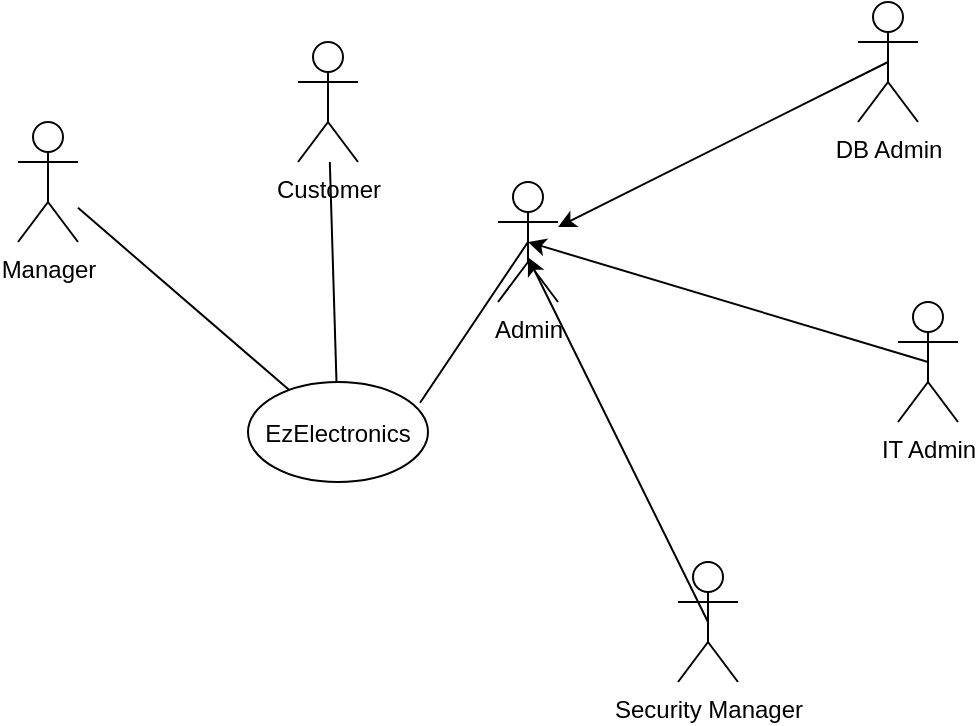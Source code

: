 <mxfile>
    <diagram id="bsIvukYz2FXJ3n10kUxY" name="V1">
        <mxGraphModel dx="937" dy="766" grid="1" gridSize="10" guides="1" tooltips="1" connect="1" arrows="1" fold="1" page="1" pageScale="1" pageWidth="1100" pageHeight="1700" math="0" shadow="0">
            <root>
                <mxCell id="0"/>
                <mxCell id="1" parent="0"/>
                <mxCell id="39" style="edgeStyle=none;html=1;exitX=0.5;exitY=0.5;exitDx=0;exitDy=0;exitPerimeter=0;endArrow=classic;endFill=1;entryX=0.5;entryY=0.5;entryDx=0;entryDy=0;entryPerimeter=0;" parent="1" source="2" target="35" edge="1">
                    <mxGeometry relative="1" as="geometry">
                        <mxPoint x="625" y="280" as="targetPoint"/>
                    </mxGeometry>
                </mxCell>
                <mxCell id="2" value="IT Admin" style="shape=umlActor;verticalLabelPosition=bottom;verticalAlign=top;html=1;" parent="1" vertex="1">
                    <mxGeometry x="755" y="330" width="30" height="60" as="geometry"/>
                </mxCell>
                <mxCell id="15" value="" style="edgeStyle=none;html=1;endArrow=none;endFill=0;" parent="1" source="5" target="7" edge="1">
                    <mxGeometry relative="1" as="geometry"/>
                </mxCell>
                <mxCell id="5" value="Customer" style="shape=umlActor;verticalLabelPosition=bottom;verticalAlign=top;html=1;" parent="1" vertex="1">
                    <mxGeometry x="455" y="200" width="30" height="60" as="geometry"/>
                </mxCell>
                <mxCell id="17" value="" style="edgeStyle=none;html=1;endArrow=none;endFill=0;" parent="1" source="6" target="7" edge="1">
                    <mxGeometry relative="1" as="geometry"/>
                </mxCell>
                <mxCell id="6" value="Manager&lt;br&gt;" style="shape=umlActor;verticalLabelPosition=bottom;verticalAlign=top;html=1;" parent="1" vertex="1">
                    <mxGeometry x="315" y="240" width="30" height="60" as="geometry"/>
                </mxCell>
                <mxCell id="7" value="EzElectronics" style="ellipse;" parent="1" vertex="1">
                    <mxGeometry x="430" y="370" width="90" height="50" as="geometry"/>
                </mxCell>
                <mxCell id="38" style="edgeStyle=none;html=1;exitX=0.5;exitY=0.5;exitDx=0;exitDy=0;exitPerimeter=0;endArrow=classic;endFill=1;" parent="1" source="20" target="35" edge="1">
                    <mxGeometry relative="1" as="geometry"/>
                </mxCell>
                <mxCell id="20" value="DB Admin" style="shape=umlActor;verticalLabelPosition=bottom;verticalAlign=top;html=1;" parent="1" vertex="1">
                    <mxGeometry x="735" y="180" width="30" height="60" as="geometry"/>
                </mxCell>
                <mxCell id="41" style="edgeStyle=none;html=1;exitX=0.5;exitY=0.5;exitDx=0;exitDy=0;exitPerimeter=0;endArrow=classic;endFill=1;entryX=0.5;entryY=0.628;entryDx=0;entryDy=0;entryPerimeter=0;" parent="1" source="21" target="35" edge="1">
                    <mxGeometry relative="1" as="geometry">
                        <mxPoint x="625" y="330" as="targetPoint"/>
                    </mxGeometry>
                </mxCell>
                <mxCell id="21" value="Security Manager" style="shape=umlActor;verticalLabelPosition=bottom;verticalAlign=top;html=1;" parent="1" vertex="1">
                    <mxGeometry x="645" y="460" width="30" height="60" as="geometry"/>
                </mxCell>
                <mxCell id="36" style="edgeStyle=none;html=1;exitX=0.5;exitY=0.5;exitDx=0;exitDy=0;exitPerimeter=0;entryX=0.956;entryY=0.207;entryDx=0;entryDy=0;entryPerimeter=0;endArrow=none;endFill=0;" parent="1" source="35" target="7" edge="1">
                    <mxGeometry relative="1" as="geometry"/>
                </mxCell>
                <mxCell id="35" value="Admin&lt;br&gt;" style="shape=umlActor;verticalLabelPosition=bottom;verticalAlign=top;html=1;" parent="1" vertex="1">
                    <mxGeometry x="555" y="270" width="30" height="60" as="geometry"/>
                </mxCell>
            </root>
        </mxGraphModel>
    </diagram>
    <diagram id="KzLeuMqAXfLyb1YyPd7s" name="V2">
        <mxGraphModel dx="625" dy="511" grid="1" gridSize="10" guides="1" tooltips="1" connect="1" arrows="1" fold="1" page="1" pageScale="1" pageWidth="1100" pageHeight="1700" math="0" shadow="0">
            <root>
                <mxCell id="0"/>
                <mxCell id="1" parent="0"/>
                <mxCell id="9v0eIhoD9KH5Ja_uHB0N-1" style="edgeStyle=none;html=1;exitX=0.5;exitY=0.5;exitDx=0;exitDy=0;exitPerimeter=0;endArrow=classic;endFill=1;entryX=0.5;entryY=0.5;entryDx=0;entryDy=0;entryPerimeter=0;" edge="1" parent="1" source="9v0eIhoD9KH5Ja_uHB0N-2" target="9v0eIhoD9KH5Ja_uHB0N-13">
                    <mxGeometry relative="1" as="geometry">
                        <mxPoint x="625" y="280" as="targetPoint"/>
                    </mxGeometry>
                </mxCell>
                <mxCell id="9v0eIhoD9KH5Ja_uHB0N-2" value="IT Admin" style="shape=umlActor;verticalLabelPosition=bottom;verticalAlign=top;html=1;" vertex="1" parent="1">
                    <mxGeometry x="755" y="330" width="30" height="60" as="geometry"/>
                </mxCell>
                <mxCell id="9v0eIhoD9KH5Ja_uHB0N-3" value="" style="edgeStyle=none;html=1;endArrow=none;endFill=0;" edge="1" parent="1" source="9v0eIhoD9KH5Ja_uHB0N-4" target="9v0eIhoD9KH5Ja_uHB0N-7">
                    <mxGeometry relative="1" as="geometry"/>
                </mxCell>
                <mxCell id="9v0eIhoD9KH5Ja_uHB0N-4" value="Customer" style="shape=umlActor;verticalLabelPosition=bottom;verticalAlign=top;html=1;" vertex="1" parent="1">
                    <mxGeometry x="455" y="200" width="30" height="60" as="geometry"/>
                </mxCell>
                <mxCell id="9v0eIhoD9KH5Ja_uHB0N-5" value="" style="edgeStyle=none;html=1;endArrow=none;endFill=0;" edge="1" parent="1" source="9v0eIhoD9KH5Ja_uHB0N-6" target="9v0eIhoD9KH5Ja_uHB0N-7">
                    <mxGeometry relative="1" as="geometry"/>
                </mxCell>
                <mxCell id="9v0eIhoD9KH5Ja_uHB0N-6" value="Manager&lt;br&gt;" style="shape=umlActor;verticalLabelPosition=bottom;verticalAlign=top;html=1;" vertex="1" parent="1">
                    <mxGeometry x="315" y="240" width="30" height="60" as="geometry"/>
                </mxCell>
                <mxCell id="9v0eIhoD9KH5Ja_uHB0N-7" value="EzElectronics" style="ellipse;" vertex="1" parent="1">
                    <mxGeometry x="430" y="370" width="90" height="50" as="geometry"/>
                </mxCell>
                <mxCell id="9v0eIhoD9KH5Ja_uHB0N-8" style="edgeStyle=none;html=1;exitX=0.5;exitY=0.5;exitDx=0;exitDy=0;exitPerimeter=0;endArrow=classic;endFill=1;entryX=0.485;entryY=0.576;entryDx=0;entryDy=0;entryPerimeter=0;" edge="1" parent="1" source="9v0eIhoD9KH5Ja_uHB0N-9" target="9v0eIhoD9KH5Ja_uHB0N-13">
                    <mxGeometry relative="1" as="geometry"/>
                </mxCell>
                <mxCell id="9v0eIhoD9KH5Ja_uHB0N-9" value="DB Admin" style="shape=umlActor;verticalLabelPosition=bottom;verticalAlign=top;html=1;" vertex="1" parent="1">
                    <mxGeometry x="735" y="180" width="30" height="60" as="geometry"/>
                </mxCell>
                <mxCell id="9v0eIhoD9KH5Ja_uHB0N-10" style="edgeStyle=none;html=1;exitX=0.5;exitY=0.5;exitDx=0;exitDy=0;exitPerimeter=0;endArrow=classic;endFill=1;entryX=0.5;entryY=0.5;entryDx=0;entryDy=0;entryPerimeter=0;" edge="1" parent="1" source="9v0eIhoD9KH5Ja_uHB0N-11" target="9v0eIhoD9KH5Ja_uHB0N-13">
                    <mxGeometry relative="1" as="geometry">
                        <mxPoint x="610" y="370" as="targetPoint"/>
                    </mxGeometry>
                </mxCell>
                <mxCell id="9v0eIhoD9KH5Ja_uHB0N-11" value="Security Manager" style="shape=umlActor;verticalLabelPosition=bottom;verticalAlign=top;html=1;" vertex="1" parent="1">
                    <mxGeometry x="645" y="460" width="30" height="60" as="geometry"/>
                </mxCell>
                <mxCell id="9v0eIhoD9KH5Ja_uHB0N-12" style="edgeStyle=none;html=1;exitX=0.5;exitY=0.5;exitDx=0;exitDy=0;exitPerimeter=0;entryX=0.956;entryY=0.207;entryDx=0;entryDy=0;entryPerimeter=0;endArrow=none;endFill=0;" edge="1" parent="1" source="9v0eIhoD9KH5Ja_uHB0N-13" target="9v0eIhoD9KH5Ja_uHB0N-7">
                    <mxGeometry relative="1" as="geometry"/>
                </mxCell>
                <mxCell id="9v0eIhoD9KH5Ja_uHB0N-13" value="Admin&lt;br&gt;" style="shape=umlActor;verticalLabelPosition=bottom;verticalAlign=top;html=1;" vertex="1" parent="1">
                    <mxGeometry x="555" y="280" width="30" height="60" as="geometry"/>
                </mxCell>
                <mxCell id="9v0eIhoD9KH5Ja_uHB0N-17" style="edgeStyle=none;html=1;exitX=0.5;exitY=0.5;exitDx=0;exitDy=0;exitPerimeter=0;entryX=0.5;entryY=0.5;entryDx=0;entryDy=0;entryPerimeter=0;" edge="1" parent="1" source="9v0eIhoD9KH5Ja_uHB0N-14" target="9v0eIhoD9KH5Ja_uHB0N-13">
                    <mxGeometry relative="1" as="geometry"/>
                </mxCell>
                <mxCell id="9v0eIhoD9KH5Ja_uHB0N-14" value="Business Admin" style="shape=umlActor;verticalLabelPosition=bottom;verticalAlign=top;html=1;outlineConnect=0;" vertex="1" parent="1">
                    <mxGeometry x="555" y="120" width="30" height="60" as="geometry"/>
                </mxCell>
                <mxCell id="9v0eIhoD9KH5Ja_uHB0N-16" style="edgeStyle=none;html=1;exitX=0.5;exitY=0.5;exitDx=0;exitDy=0;exitPerimeter=0;entryX=0.5;entryY=0.5;entryDx=0;entryDy=0;entryPerimeter=0;" edge="1" parent="1" source="9v0eIhoD9KH5Ja_uHB0N-15" target="9v0eIhoD9KH5Ja_uHB0N-13">
                    <mxGeometry relative="1" as="geometry"/>
                </mxCell>
                <mxCell id="9v0eIhoD9KH5Ja_uHB0N-15" value="Community Moderator" style="shape=umlActor;verticalLabelPosition=bottom;verticalAlign=top;html=1;outlineConnect=0;" vertex="1" parent="1">
                    <mxGeometry x="525" y="480" width="30" height="60" as="geometry"/>
                </mxCell>
                <mxCell id="9v0eIhoD9KH5Ja_uHB0N-21" style="edgeStyle=none;html=1;exitX=0.5;exitY=0.5;exitDx=0;exitDy=0;exitPerimeter=0;entryX=0;entryY=0.5;entryDx=0;entryDy=0;endArrow=none;endFill=0;" edge="1" parent="1" source="9v0eIhoD9KH5Ja_uHB0N-18" target="9v0eIhoD9KH5Ja_uHB0N-7">
                    <mxGeometry relative="1" as="geometry"/>
                </mxCell>
                <mxCell id="9v0eIhoD9KH5Ja_uHB0N-18" value="Payment Service" style="shape=umlActor;verticalLabelPosition=bottom;verticalAlign=top;html=1;outlineConnect=0;" vertex="1" parent="1">
                    <mxGeometry x="285" y="380" width="30" height="60" as="geometry"/>
                </mxCell>
                <mxCell id="9v0eIhoD9KH5Ja_uHB0N-20" style="edgeStyle=none;html=1;exitX=0.5;exitY=0.5;exitDx=0;exitDy=0;exitPerimeter=0;entryX=0.5;entryY=1;entryDx=0;entryDy=0;endArrow=none;endFill=0;" edge="1" parent="1" source="9v0eIhoD9KH5Ja_uHB0N-19" target="9v0eIhoD9KH5Ja_uHB0N-7">
                    <mxGeometry relative="1" as="geometry"/>
                </mxCell>
                <mxCell id="9v0eIhoD9KH5Ja_uHB0N-19" value="Competitors" style="shape=umlActor;verticalLabelPosition=bottom;verticalAlign=top;html=1;outlineConnect=0;" vertex="1" parent="1">
                    <mxGeometry x="370" y="510" width="30" height="60" as="geometry"/>
                </mxCell>
                <mxCell id="9v0eIhoD9KH5Ja_uHB0N-24" style="edgeStyle=none;html=1;exitX=0.5;exitY=0.5;exitDx=0;exitDy=0;exitPerimeter=0;entryX=0.5;entryY=0.5;entryDx=0;entryDy=0;entryPerimeter=0;endArrow=classic;endFill=1;" edge="1" parent="1" source="9v0eIhoD9KH5Ja_uHB0N-22" target="9v0eIhoD9KH5Ja_uHB0N-18">
                    <mxGeometry relative="1" as="geometry"/>
                </mxCell>
                <mxCell id="9v0eIhoD9KH5Ja_uHB0N-22" value="Google Pay" style="shape=umlActor;verticalLabelPosition=bottom;verticalAlign=top;html=1;outlineConnect=0;" vertex="1" parent="1">
                    <mxGeometry x="230" y="490" width="30" height="60" as="geometry"/>
                </mxCell>
                <mxCell id="9v0eIhoD9KH5Ja_uHB0N-25" style="edgeStyle=none;html=1;exitX=0.5;exitY=0.5;exitDx=0;exitDy=0;exitPerimeter=0;entryX=0.5;entryY=0.5;entryDx=0;entryDy=0;entryPerimeter=0;endArrow=classic;endFill=1;" edge="1" parent="1" source="9v0eIhoD9KH5Ja_uHB0N-23" target="9v0eIhoD9KH5Ja_uHB0N-18">
                    <mxGeometry relative="1" as="geometry"/>
                </mxCell>
                <mxCell id="9v0eIhoD9KH5Ja_uHB0N-23" value="Visa" style="shape=umlActor;verticalLabelPosition=bottom;verticalAlign=top;html=1;outlineConnect=0;" vertex="1" parent="1">
                    <mxGeometry x="230" y="330" width="30" height="60" as="geometry"/>
                </mxCell>
            </root>
        </mxGraphModel>
    </diagram>
</mxfile>
